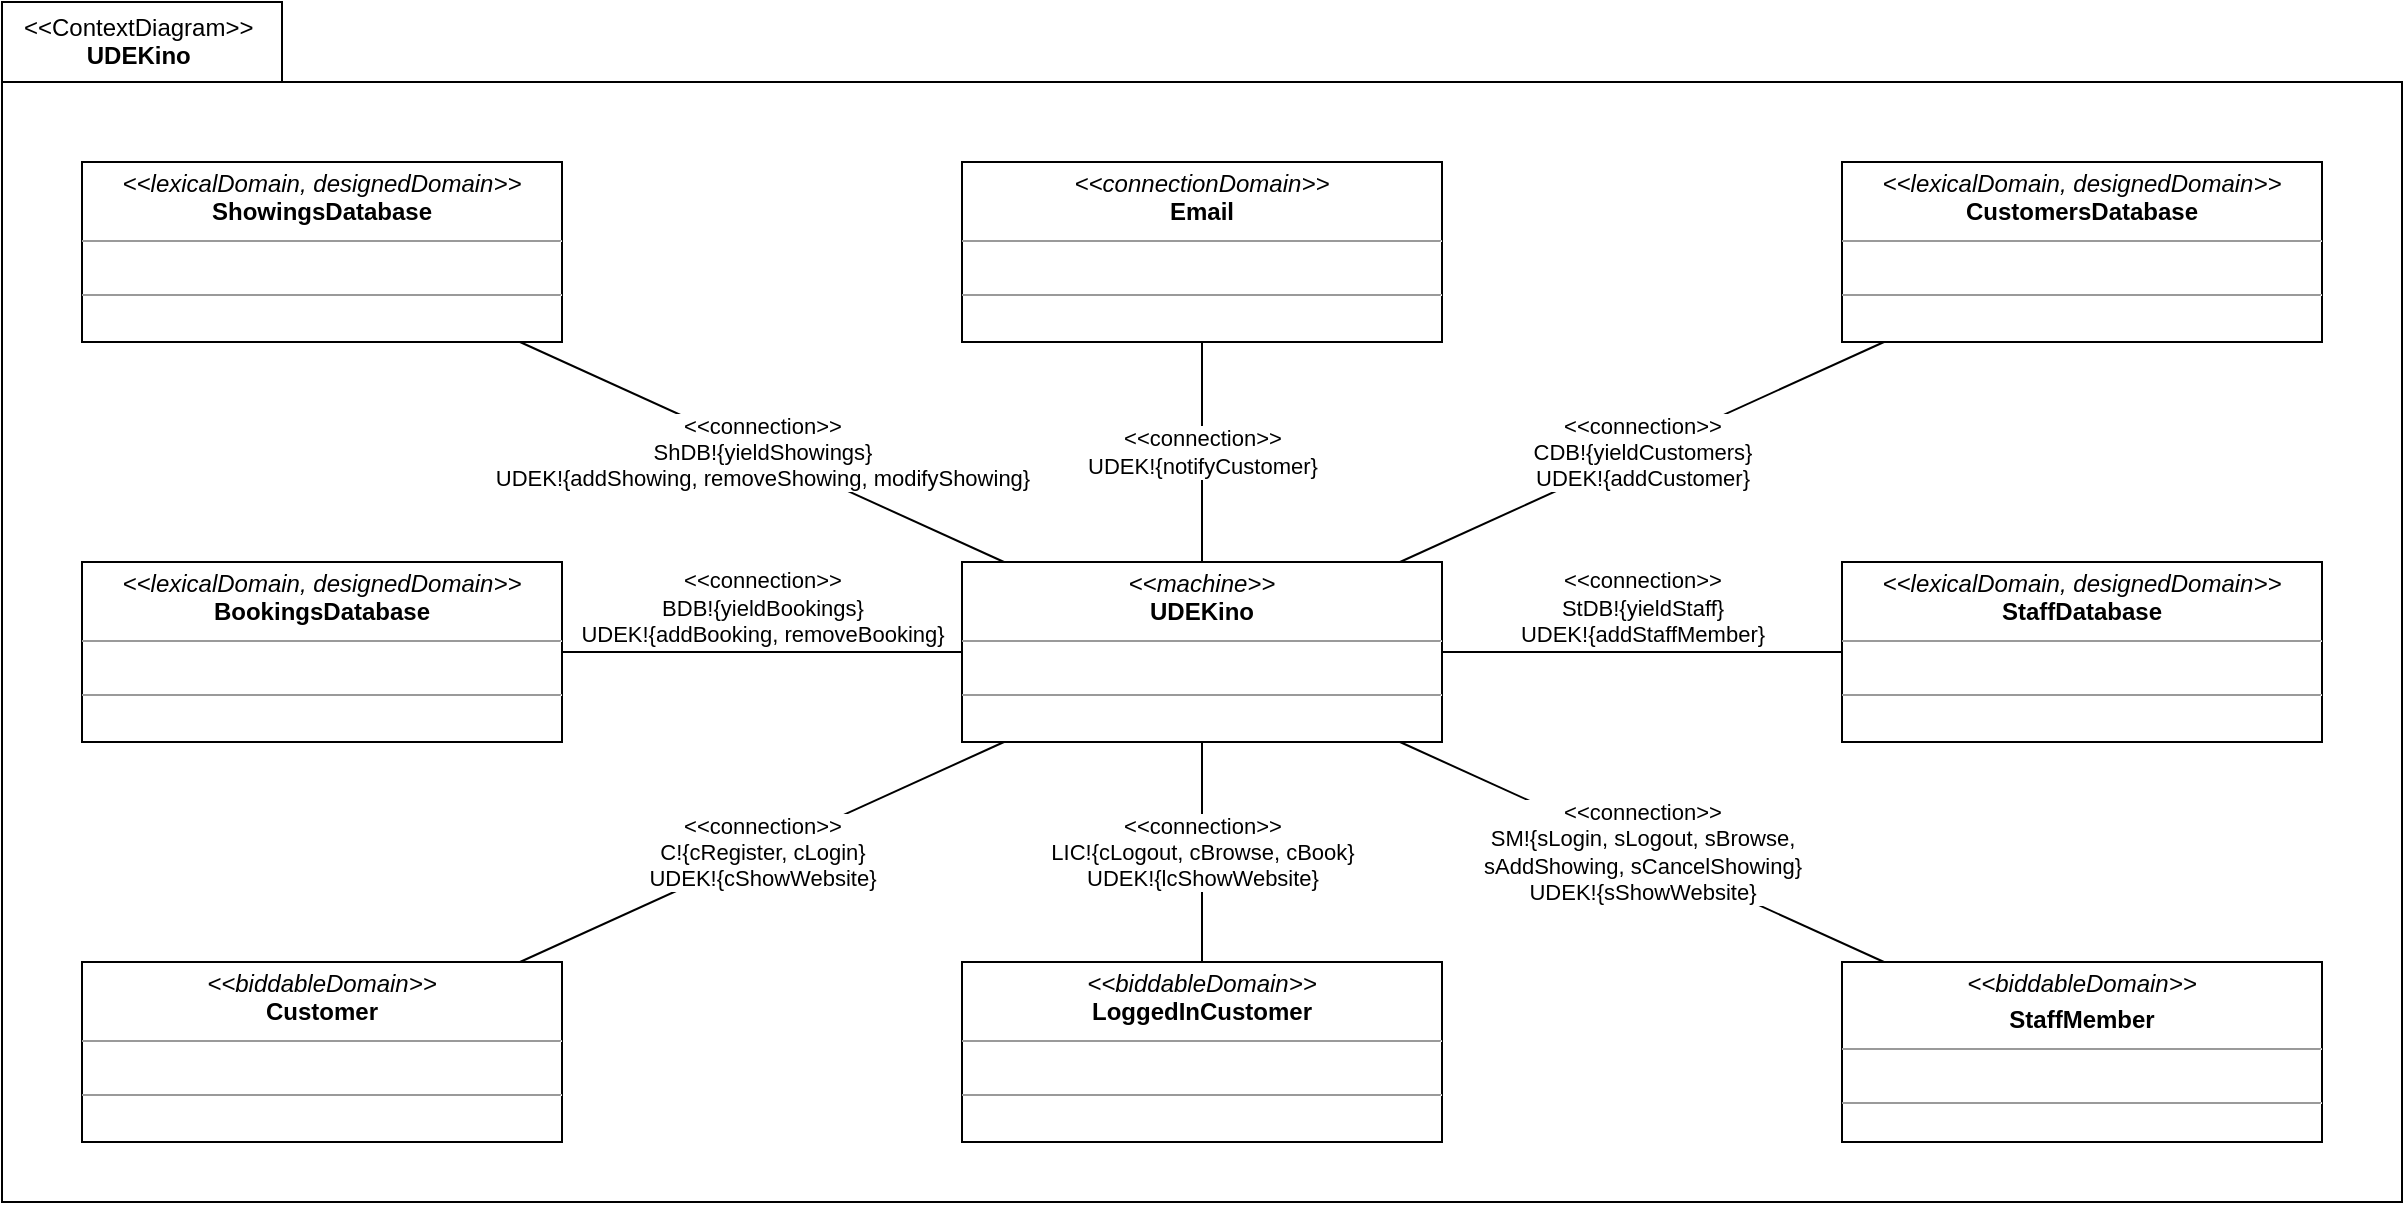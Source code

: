 <mxfile version="19.0.3" type="device"><diagram id="emRpJKtgpJoCoOgUbEJr" name="Page-1"><mxGraphModel dx="1422" dy="875" grid="1" gridSize="10" guides="1" tooltips="1" connect="1" arrows="1" fold="1" page="1" pageScale="1" pageWidth="1600" pageHeight="1200" math="0" shadow="0"><root><mxCell id="0"/><mxCell id="1" parent="0"/><mxCell id="95DHbLZJ2ofVflBstqKd-20" value="&lt;div style=&quot;&quot;&gt;&lt;span style=&quot;font-weight: 400; background-color: initial;&quot;&gt;&amp;lt;&amp;lt;ContextDiagram&amp;gt;&amp;gt;&lt;/span&gt;&lt;/div&gt;&lt;div style=&quot;text-align: center;&quot;&gt;&lt;span style=&quot;background-color: initial;&quot;&gt;UDEKino&lt;/span&gt;&lt;/div&gt;" style="shape=folder;fontStyle=1;spacingTop=1;tabWidth=140;tabHeight=40;tabPosition=left;html=1;rounded=0;shadow=0;glass=0;comic=0;sketch=0;pointerEvents=1;gradientColor=none;labelPosition=center;verticalLabelPosition=middle;align=left;verticalAlign=top;spacing=0;spacingLeft=11;collapsible=1;container=1;recursiveResize=0;" parent="1" vertex="1"><mxGeometry x="40" y="40" width="1200" height="600" as="geometry"><mxRectangle x="840" y="1320" width="140" height="40" as="alternateBounds"/></mxGeometry></mxCell><mxCell id="gey26ly9URTmzf3GwjHG-19" value="" style="group" vertex="1" connectable="0" parent="95DHbLZJ2ofVflBstqKd-20"><mxGeometry x="40" y="80" width="1120" height="490" as="geometry"/></mxCell><mxCell id="gey26ly9URTmzf3GwjHG-16" value="&lt;p style=&quot;margin:0px;margin-top:4px;text-align:center;&quot;&gt;&lt;i&gt;&amp;lt;&amp;lt;biddableDomain&amp;gt;&amp;gt;&lt;/i&gt;&lt;br&gt;&lt;b&gt;LoggedInCustomer&lt;/b&gt;&lt;/p&gt;&lt;hr size=&quot;1&quot;&gt;&lt;p style=&quot;margin:0px;margin-left:4px;&quot;&gt;&lt;br&gt;&lt;/p&gt;&lt;hr size=&quot;1&quot;&gt;&lt;p style=&quot;margin:0px;margin-left:4px;&quot;&gt;&lt;br&gt;&lt;/p&gt;" style="verticalAlign=top;align=left;overflow=fill;fontSize=12;fontFamily=Helvetica;html=1;rounded=0;shadow=0;glass=0;comic=0;sketch=0;pointerEvents=1;fontColor=default;gradientColor=none;" vertex="1" parent="gey26ly9URTmzf3GwjHG-19"><mxGeometry x="440" y="400" width="240" height="90" as="geometry"/></mxCell><mxCell id="95DHbLZJ2ofVflBstqKd-1" value="&lt;p style=&quot;margin:0px;margin-top:4px;text-align:center;&quot;&gt;&lt;i&gt;&amp;lt;&amp;lt;connectionDomain&amp;gt;&amp;gt;&lt;/i&gt;&lt;br&gt;&lt;b&gt;Email&lt;/b&gt;&lt;/p&gt;&lt;hr size=&quot;1&quot;&gt;&lt;p style=&quot;margin:0px;margin-left:4px;&quot;&gt;&lt;br&gt;&lt;/p&gt;&lt;hr size=&quot;1&quot;&gt;&lt;p style=&quot;margin:0px;margin-left:4px;&quot;&gt;&lt;br&gt;&lt;/p&gt;" style="verticalAlign=top;align=left;overflow=fill;fontSize=12;fontFamily=Helvetica;html=1;rounded=0;shadow=0;glass=0;comic=0;sketch=0;pointerEvents=1;fontColor=default;gradientColor=none;container=0;" parent="gey26ly9URTmzf3GwjHG-19" vertex="1"><mxGeometry x="440" width="240" height="90" as="geometry"/></mxCell><mxCell id="95DHbLZJ2ofVflBstqKd-2" value="&lt;p style=&quot;margin:0px;margin-top:4px;text-align:center;&quot;&gt;&lt;i&gt;&amp;lt;&amp;lt;biddableDomain&amp;gt;&amp;gt;&lt;/i&gt;&lt;br&gt;&lt;b&gt;Customer&lt;/b&gt;&lt;/p&gt;&lt;hr size=&quot;1&quot;&gt;&lt;p style=&quot;margin:0px;margin-left:4px;&quot;&gt;&lt;br&gt;&lt;/p&gt;&lt;hr size=&quot;1&quot;&gt;&lt;p style=&quot;margin:0px;margin-left:4px;&quot;&gt;&lt;br&gt;&lt;/p&gt;" style="verticalAlign=top;align=left;overflow=fill;fontSize=12;fontFamily=Helvetica;html=1;rounded=0;shadow=0;glass=0;comic=0;sketch=0;pointerEvents=1;fontColor=default;gradientColor=none;container=0;" parent="gey26ly9URTmzf3GwjHG-19" vertex="1"><mxGeometry y="400" width="240" height="90" as="geometry"/></mxCell><mxCell id="95DHbLZJ2ofVflBstqKd-3" value="&lt;p style=&quot;margin:0px;margin-top:4px;text-align:center;&quot;&gt;&lt;i&gt;&amp;lt;&amp;lt;biddableD&lt;/i&gt;&lt;i style=&quot;background-color: initial;&quot;&gt;omain&amp;gt;&amp;gt;&lt;/i&gt;&lt;/p&gt;&lt;p style=&quot;margin:0px;margin-top:4px;text-align:center;&quot;&gt;&lt;b&gt;StaffMember&lt;/b&gt;&lt;/p&gt;&lt;hr size=&quot;1&quot;&gt;&lt;p style=&quot;margin:0px;margin-left:4px;&quot;&gt;&lt;br&gt;&lt;/p&gt;&lt;hr size=&quot;1&quot;&gt;&lt;p style=&quot;margin:0px;margin-left:4px;&quot;&gt;&lt;br&gt;&lt;/p&gt;" style="verticalAlign=top;align=left;overflow=fill;fontSize=12;fontFamily=Helvetica;html=1;rounded=0;shadow=0;glass=0;comic=0;sketch=0;pointerEvents=1;fontColor=default;gradientColor=none;container=0;" parent="gey26ly9URTmzf3GwjHG-19" vertex="1"><mxGeometry x="880" y="400" width="240" height="90" as="geometry"/></mxCell><mxCell id="95DHbLZJ2ofVflBstqKd-12" value="&amp;lt;&amp;lt;connection&amp;gt;&amp;gt;&lt;br&gt;UDEK!{notifyCustomer}" style="rounded=0;orthogonalLoop=1;jettySize=auto;html=1;endArrow=none;endFill=0;" parent="gey26ly9URTmzf3GwjHG-19" source="95DHbLZJ2ofVflBstqKd-4" target="95DHbLZJ2ofVflBstqKd-1" edge="1"><mxGeometry relative="1" as="geometry"/></mxCell><mxCell id="95DHbLZJ2ofVflBstqKd-13" value="&amp;lt;&amp;lt;connection&amp;gt;&amp;gt;&lt;br&gt;C!{cRegister, cLogin}&lt;br&gt;UDEK!{cShowWebsite}" style="edgeStyle=none;rounded=0;orthogonalLoop=1;jettySize=auto;html=1;endArrow=none;endFill=0;" parent="gey26ly9URTmzf3GwjHG-19" source="95DHbLZJ2ofVflBstqKd-4" target="95DHbLZJ2ofVflBstqKd-2" edge="1"><mxGeometry relative="1" as="geometry"/></mxCell><mxCell id="95DHbLZJ2ofVflBstqKd-14" value="&amp;lt;&amp;lt;connection&amp;gt;&amp;gt;&lt;br&gt;SM!{sLogin, sLogout, sBrowse,&lt;br&gt;sAddShowing, sCancelShowing}&lt;br&gt;UDEK!{sShowWebsite}" style="edgeStyle=none;rounded=0;orthogonalLoop=1;jettySize=auto;html=1;endArrow=none;endFill=0;" parent="gey26ly9URTmzf3GwjHG-19" source="95DHbLZJ2ofVflBstqKd-4" target="95DHbLZJ2ofVflBstqKd-3" edge="1"><mxGeometry relative="1" as="geometry"/></mxCell><mxCell id="95DHbLZJ2ofVflBstqKd-4" value="&lt;p style=&quot;margin:0px;margin-top:4px;text-align:center;&quot;&gt;&lt;i&gt;&amp;lt;&amp;lt;machine&amp;gt;&amp;gt;&lt;/i&gt;&lt;br&gt;&lt;b&gt;UDEKino&lt;/b&gt;&lt;/p&gt;&lt;hr size=&quot;1&quot;&gt;&lt;p style=&quot;margin:0px;margin-left:4px;&quot;&gt;&lt;br&gt;&lt;/p&gt;&lt;hr size=&quot;1&quot;&gt;&lt;p style=&quot;margin:0px;margin-left:4px;&quot;&gt;&lt;br&gt;&lt;/p&gt;" style="verticalAlign=top;align=left;overflow=fill;fontSize=12;fontFamily=Helvetica;html=1;rounded=0;shadow=0;glass=0;comic=0;sketch=0;pointerEvents=1;fontColor=default;gradientColor=none;container=0;" parent="gey26ly9URTmzf3GwjHG-19" vertex="1"><mxGeometry x="440" y="200" width="240" height="90" as="geometry"/></mxCell><mxCell id="gey26ly9URTmzf3GwjHG-17" value="&amp;lt;&amp;lt;connection&amp;gt;&amp;gt;&lt;br&gt;LIC!{cLogout, cBrowse, cBook}&lt;br&gt;UDEK!{lcShowWebsite}" style="rounded=0;orthogonalLoop=1;jettySize=auto;html=1;endArrow=none;endFill=0;verticalAlign=middle;" edge="1" parent="gey26ly9URTmzf3GwjHG-19" source="gey26ly9URTmzf3GwjHG-16" target="95DHbLZJ2ofVflBstqKd-4"><mxGeometry relative="1" as="geometry"/></mxCell><mxCell id="95DHbLZJ2ofVflBstqKd-6" value="&lt;p style=&quot;margin:0px;margin-top:4px;text-align:center;&quot;&gt;&lt;i&gt;&amp;lt;&amp;lt;lexicalDomain, designedDomain&amp;gt;&amp;gt;&lt;/i&gt;&lt;br&gt;&lt;b&gt;StaffDatabase&lt;/b&gt;&lt;/p&gt;&lt;hr size=&quot;1&quot;&gt;&lt;p style=&quot;margin:0px;margin-left:4px;&quot;&gt;&lt;br&gt;&lt;/p&gt;&lt;hr size=&quot;1&quot;&gt;&lt;p style=&quot;margin:0px;margin-left:4px;&quot;&gt;&lt;br&gt;&lt;/p&gt;" style="verticalAlign=top;align=left;overflow=fill;fontSize=12;fontFamily=Helvetica;html=1;rounded=0;shadow=0;glass=0;comic=0;sketch=0;pointerEvents=1;fontColor=default;gradientColor=none;container=0;" parent="gey26ly9URTmzf3GwjHG-19" vertex="1"><mxGeometry x="880" y="200" width="240" height="90" as="geometry"/></mxCell><mxCell id="95DHbLZJ2ofVflBstqKd-15" value="&amp;lt;&amp;lt;connection&amp;gt;&amp;gt;&lt;br&gt;StDB!{yieldStaff}&lt;br&gt;UDEK!{addStaffMember}" style="edgeStyle=none;rounded=0;orthogonalLoop=1;jettySize=auto;html=1;endArrow=none;endFill=0;verticalAlign=bottom;" parent="gey26ly9URTmzf3GwjHG-19" source="95DHbLZJ2ofVflBstqKd-4" target="95DHbLZJ2ofVflBstqKd-6" edge="1"><mxGeometry relative="1" as="geometry"/></mxCell><mxCell id="gey26ly9URTmzf3GwjHG-1" value="&lt;p style=&quot;margin:0px;margin-top:4px;text-align:center;&quot;&gt;&lt;i&gt;&amp;lt;&amp;lt;lexicalDomain, designedDomain&amp;gt;&amp;gt;&lt;/i&gt;&lt;br&gt;&lt;b&gt;BookingsDatabase&lt;/b&gt;&lt;/p&gt;&lt;hr size=&quot;1&quot;&gt;&lt;p style=&quot;margin:0px;margin-left:4px;&quot;&gt;&lt;br&gt;&lt;/p&gt;&lt;hr size=&quot;1&quot;&gt;&lt;p style=&quot;margin:0px;margin-left:4px;&quot;&gt;&lt;br&gt;&lt;/p&gt;" style="verticalAlign=top;align=left;overflow=fill;fontSize=12;fontFamily=Helvetica;html=1;rounded=0;shadow=0;glass=0;comic=0;sketch=0;pointerEvents=1;fontColor=default;gradientColor=none;" vertex="1" parent="gey26ly9URTmzf3GwjHG-19"><mxGeometry y="200" width="240" height="90" as="geometry"/></mxCell><mxCell id="gey26ly9URTmzf3GwjHG-18" value="&amp;lt;&amp;lt;connection&amp;gt;&amp;gt;&lt;br&gt;BDB!{yieldBookings}&lt;br&gt;UDEK!{addBooking, removeBooking}" style="edgeStyle=none;rounded=0;orthogonalLoop=1;jettySize=auto;html=1;endArrow=none;endFill=0;labelBackgroundColor=default;verticalAlign=bottom;" edge="1" parent="gey26ly9URTmzf3GwjHG-19" source="95DHbLZJ2ofVflBstqKd-4" target="gey26ly9URTmzf3GwjHG-1"><mxGeometry relative="1" as="geometry"><mxPoint x="670" y="250" as="sourcePoint"/></mxGeometry></mxCell><mxCell id="95DHbLZJ2ofVflBstqKd-11" value="&lt;p style=&quot;margin:0px;margin-top:4px;text-align:center;&quot;&gt;&lt;i&gt;&amp;lt;&amp;lt;lexicalDomain, designedDomain&amp;gt;&amp;gt;&lt;/i&gt;&lt;br&gt;&lt;b&gt;CustomersDatabase&lt;/b&gt;&lt;/p&gt;&lt;hr size=&quot;1&quot;&gt;&lt;p style=&quot;margin:0px;margin-left:4px;&quot;&gt;&lt;br&gt;&lt;/p&gt;&lt;hr size=&quot;1&quot;&gt;&lt;p style=&quot;margin:0px;margin-left:4px;&quot;&gt;&lt;br&gt;&lt;/p&gt;" style="verticalAlign=top;align=left;overflow=fill;fontSize=12;fontFamily=Helvetica;html=1;rounded=0;shadow=0;glass=0;comic=0;sketch=0;pointerEvents=1;fontColor=default;gradientColor=none;container=0;" parent="95DHbLZJ2ofVflBstqKd-20" vertex="1"><mxGeometry x="920" y="80" width="240" height="90" as="geometry"/></mxCell><mxCell id="95DHbLZJ2ofVflBstqKd-16" value="&amp;lt;&amp;lt;connection&amp;gt;&amp;gt;&lt;br&gt;CDB!{yieldCustomers}&lt;br&gt;UDEK!{addCustomer}" style="edgeStyle=none;rounded=0;orthogonalLoop=1;jettySize=auto;html=1;endArrow=none;endFill=0;" parent="95DHbLZJ2ofVflBstqKd-20" source="95DHbLZJ2ofVflBstqKd-4" target="95DHbLZJ2ofVflBstqKd-11" edge="1"><mxGeometry relative="1" as="geometry"/></mxCell><mxCell id="95DHbLZJ2ofVflBstqKd-5" value="&lt;p style=&quot;margin:0px;margin-top:4px;text-align:center;&quot;&gt;&lt;i&gt;&amp;lt;&amp;lt;lexicalDomain, designedDomain&amp;gt;&amp;gt;&lt;/i&gt;&lt;br&gt;&lt;b&gt;ShowingsDatabase&lt;/b&gt;&lt;/p&gt;&lt;hr size=&quot;1&quot;&gt;&lt;p style=&quot;margin:0px;margin-left:4px;&quot;&gt;&lt;br&gt;&lt;/p&gt;&lt;hr size=&quot;1&quot;&gt;&lt;p style=&quot;margin:0px;margin-left:4px;&quot;&gt;&lt;br&gt;&lt;/p&gt;" style="verticalAlign=top;align=left;overflow=fill;fontSize=12;fontFamily=Helvetica;html=1;rounded=0;shadow=0;glass=0;comic=0;sketch=0;pointerEvents=1;fontColor=default;gradientColor=none;container=0;" parent="95DHbLZJ2ofVflBstqKd-20" vertex="1"><mxGeometry x="40" y="80" width="240" height="90" as="geometry"/></mxCell><mxCell id="95DHbLZJ2ofVflBstqKd-17" value="&amp;lt;&amp;lt;connection&amp;gt;&amp;gt;&lt;br&gt;ShDB!{yieldShowings}&lt;br&gt;UDEK!{addShowing, removeShowing, modifyShowing}" style="edgeStyle=none;rounded=0;orthogonalLoop=1;jettySize=auto;html=1;endArrow=none;endFill=0;" parent="95DHbLZJ2ofVflBstqKd-20" source="95DHbLZJ2ofVflBstqKd-5" target="95DHbLZJ2ofVflBstqKd-4" edge="1"><mxGeometry relative="1" as="geometry"/></mxCell></root></mxGraphModel></diagram></mxfile>